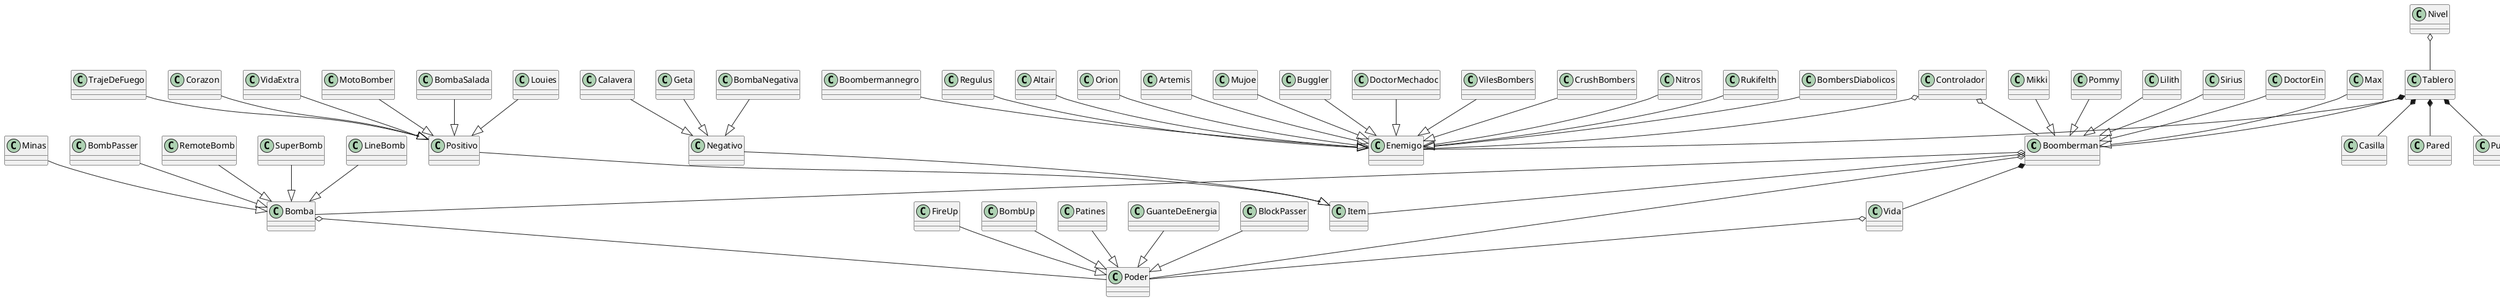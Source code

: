 @startuml 

class Boomberman
class Enemigo 
class Poder
class Item 
class Tablero 
class Bomba 
class Vida
class Nivel
class Controlador

class Casilla 
class Pared 
class Puerta

class Positivo 
class Negativo 

class Boombermannegro
class Mikki
class Regulus
class Altair
class Pommy
class Lilith
class Sirius 
class Orion 
class Artemis
class Mujoe 
class Buggler 
class DoctorEin
class DoctorMechadoc
class VilesBombers
class CrushBombers
class Max 
class Nitros
class Rukifelth
class BombersDiabolicos 

class FireUp
class BombUp
class Patines 
class GuanteDeEnergia 
class BlockPasser
class Minas 
class BombPasser
class RemoteBomb
class SuperBomb
class LineBomb

class TrajeDeFuego
class Corazon 
class VidaExtra
class MotoBomber
class BombaSalada
class Louies

class Calavera 
class Geta 
class BombaNegativa

Nivel o-- Tablero
Controlador o-- Boomberman
Controlador o-- Enemigo 

Boomberman o-- Poder 
Boomberman o-- Item 
Boomberman o-- Bomba 
Boomberman *-- Vida 

Bomba o-- Poder
Vida o-- Poder  

Tablero *-- Casilla
Tablero *-- Pared 
Tablero *-- Puerta 
Tablero *-- Enemigo
Tablero *-- Boomberman 

Positivo --|> Item
Negativo --|> Item 

TrajeDeFuego --|> Positivo
Corazon --|> Positivo 
VidaExtra --|> Positivo
MotoBomber --|> Positivo
BombaSalada --|> Positivo
Louies --|> Positivo 

Calavera --|> Negativo
Geta --|> Negativo
BombaNegativa --|> Negativo 

Boombermannegro --|> Enemigo
Regulus --|> Enemigo 
Altair --|> Enemigo
Orion --|> Enemigo 
Artemis --|> Enemigo 
Mujoe --|> Enemigo 
Buggler --|> Enemigo
DoctorMechadoc --|> Enemigo 
VilesBombers --|> Enemigo
CrushBombers --|> Enemigo
Nitros --|> Enemigo 
Rukifelth --|> Enemigo 
BombersDiabolicos --|> Enemigo 

Mikki --|> Boomberman
Pommy --|> Boomberman 
Lilith --|> Boomberman 
Sirius --|> Boomberman 
DoctorEin --|> Boomberman
Max --|> Boomberman 

FireUp --|> Poder
BombUp --|> Poder 
Patines --|> Poder 
GuanteDeEnergia --|> Poder
BlockPasser --|> Poder 

Minas --|> Bomba
BombPasser --|> Bomba 
RemoteBomb --|> Bomba 
SuperBomb --|> Bomba 
LineBomb --|> Bomba 



@endlmul 
